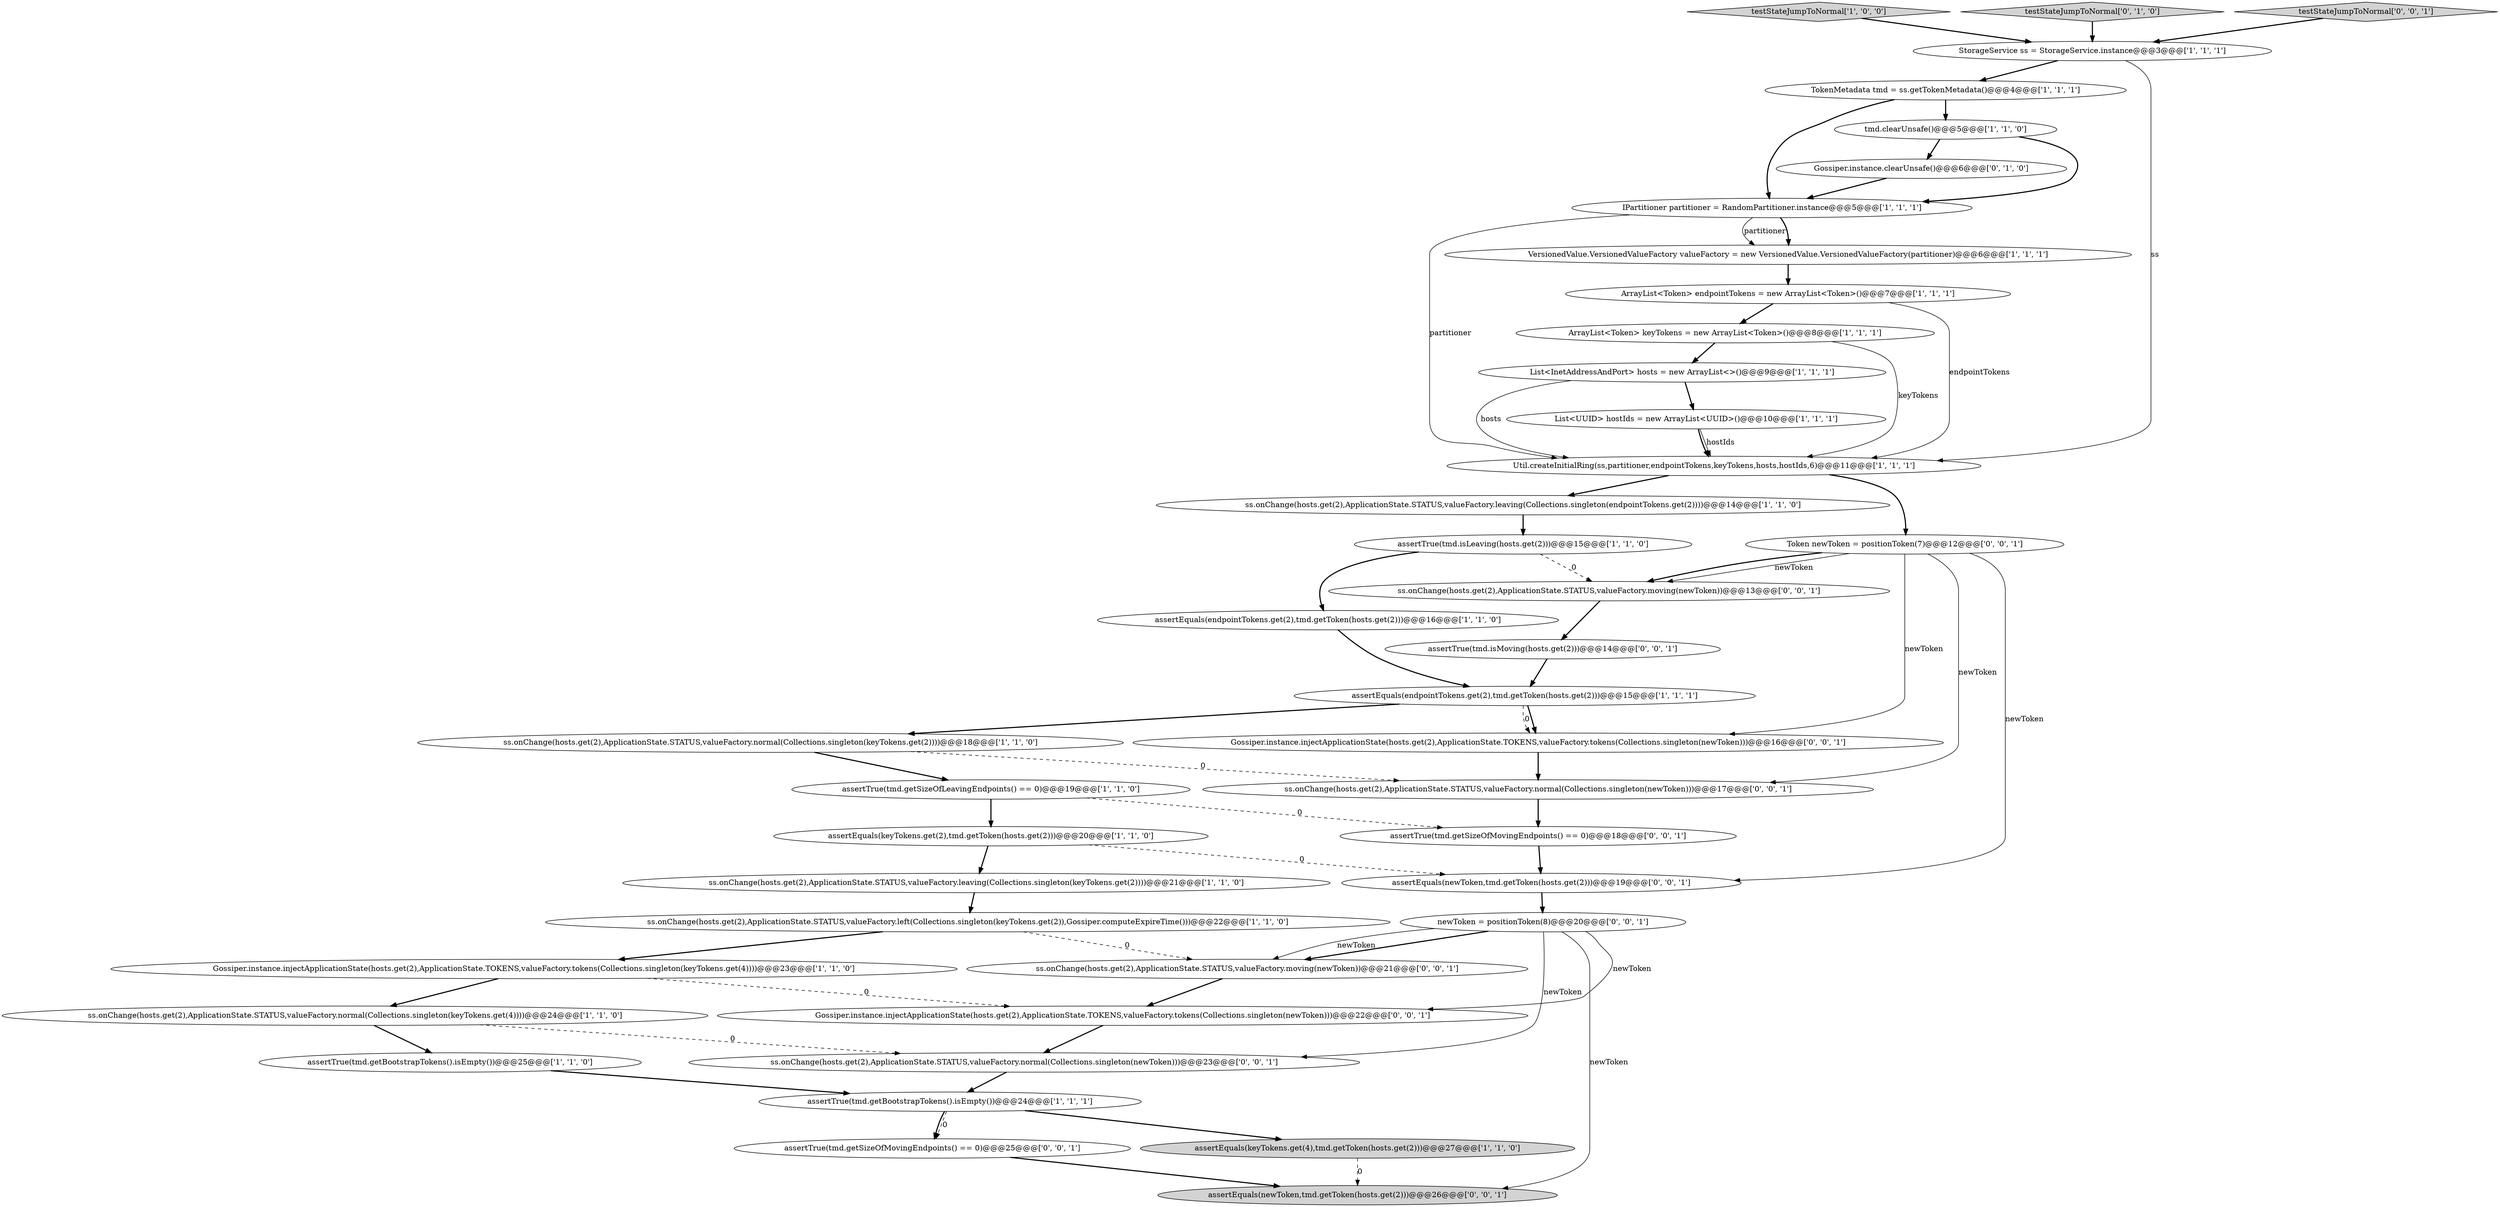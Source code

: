 digraph {
19 [style = filled, label = "List<UUID> hostIds = new ArrayList<UUID>()@@@10@@@['1', '1', '1']", fillcolor = white, shape = ellipse image = "AAA0AAABBB1BBB"];
12 [style = filled, label = "assertTrue(tmd.getBootstrapTokens().isEmpty())@@@25@@@['1', '1', '0']", fillcolor = white, shape = ellipse image = "AAA0AAABBB1BBB"];
25 [style = filled, label = "Gossiper.instance.clearUnsafe()@@@6@@@['0', '1', '0']", fillcolor = white, shape = ellipse image = "AAA1AAABBB2BBB"];
28 [style = filled, label = "ss.onChange(hosts.get(2),ApplicationState.STATUS,valueFactory.normal(Collections.singleton(newToken)))@@@17@@@['0', '0', '1']", fillcolor = white, shape = ellipse image = "AAA0AAABBB3BBB"];
32 [style = filled, label = "ss.onChange(hosts.get(2),ApplicationState.STATUS,valueFactory.moving(newToken))@@@21@@@['0', '0', '1']", fillcolor = white, shape = ellipse image = "AAA0AAABBB3BBB"];
33 [style = filled, label = "newToken = positionToken(8)@@@20@@@['0', '0', '1']", fillcolor = white, shape = ellipse image = "AAA0AAABBB3BBB"];
0 [style = filled, label = "ss.onChange(hosts.get(2),ApplicationState.STATUS,valueFactory.leaving(Collections.singleton(keyTokens.get(2))))@@@21@@@['1', '1', '0']", fillcolor = white, shape = ellipse image = "AAA0AAABBB1BBB"];
22 [style = filled, label = "ss.onChange(hosts.get(2),ApplicationState.STATUS,valueFactory.leaving(Collections.singleton(endpointTokens.get(2))))@@@14@@@['1', '1', '0']", fillcolor = white, shape = ellipse image = "AAA0AAABBB1BBB"];
9 [style = filled, label = "assertEquals(keyTokens.get(4),tmd.getToken(hosts.get(2)))@@@27@@@['1', '1', '0']", fillcolor = lightgray, shape = ellipse image = "AAA0AAABBB1BBB"];
14 [style = filled, label = "Util.createInitialRing(ss,partitioner,endpointTokens,keyTokens,hosts,hostIds,6)@@@11@@@['1', '1', '1']", fillcolor = white, shape = ellipse image = "AAA0AAABBB1BBB"];
7 [style = filled, label = "List<InetAddressAndPort> hosts = new ArrayList<>()@@@9@@@['1', '1', '1']", fillcolor = white, shape = ellipse image = "AAA0AAABBB1BBB"];
20 [style = filled, label = "VersionedValue.VersionedValueFactory valueFactory = new VersionedValue.VersionedValueFactory(partitioner)@@@6@@@['1', '1', '1']", fillcolor = white, shape = ellipse image = "AAA0AAABBB1BBB"];
4 [style = filled, label = "assertTrue(tmd.getSizeOfLeavingEndpoints() == 0)@@@19@@@['1', '1', '0']", fillcolor = white, shape = ellipse image = "AAA0AAABBB1BBB"];
5 [style = filled, label = "ss.onChange(hosts.get(2),ApplicationState.STATUS,valueFactory.normal(Collections.singleton(keyTokens.get(2))))@@@18@@@['1', '1', '0']", fillcolor = white, shape = ellipse image = "AAA0AAABBB1BBB"];
6 [style = filled, label = "TokenMetadata tmd = ss.getTokenMetadata()@@@4@@@['1', '1', '1']", fillcolor = white, shape = ellipse image = "AAA0AAABBB1BBB"];
30 [style = filled, label = "assertTrue(tmd.getSizeOfMovingEndpoints() == 0)@@@18@@@['0', '0', '1']", fillcolor = white, shape = ellipse image = "AAA0AAABBB3BBB"];
38 [style = filled, label = "assertTrue(tmd.isMoving(hosts.get(2)))@@@14@@@['0', '0', '1']", fillcolor = white, shape = ellipse image = "AAA0AAABBB3BBB"];
34 [style = filled, label = "ss.onChange(hosts.get(2),ApplicationState.STATUS,valueFactory.moving(newToken))@@@13@@@['0', '0', '1']", fillcolor = white, shape = ellipse image = "AAA0AAABBB3BBB"];
2 [style = filled, label = "assertEquals(keyTokens.get(2),tmd.getToken(hosts.get(2)))@@@20@@@['1', '1', '0']", fillcolor = white, shape = ellipse image = "AAA0AAABBB1BBB"];
35 [style = filled, label = "assertEquals(newToken,tmd.getToken(hosts.get(2)))@@@26@@@['0', '0', '1']", fillcolor = lightgray, shape = ellipse image = "AAA0AAABBB3BBB"];
10 [style = filled, label = "testStateJumpToNormal['1', '0', '0']", fillcolor = lightgray, shape = diamond image = "AAA0AAABBB1BBB"];
26 [style = filled, label = "testStateJumpToNormal['0', '1', '0']", fillcolor = lightgray, shape = diamond image = "AAA0AAABBB2BBB"];
11 [style = filled, label = "ArrayList<Token> keyTokens = new ArrayList<Token>()@@@8@@@['1', '1', '1']", fillcolor = white, shape = ellipse image = "AAA0AAABBB1BBB"];
13 [style = filled, label = "tmd.clearUnsafe()@@@5@@@['1', '1', '0']", fillcolor = white, shape = ellipse image = "AAA0AAABBB1BBB"];
36 [style = filled, label = "assertEquals(newToken,tmd.getToken(hosts.get(2)))@@@19@@@['0', '0', '1']", fillcolor = white, shape = ellipse image = "AAA0AAABBB3BBB"];
21 [style = filled, label = "assertTrue(tmd.isLeaving(hosts.get(2)))@@@15@@@['1', '1', '0']", fillcolor = white, shape = ellipse image = "AAA0AAABBB1BBB"];
29 [style = filled, label = "Token newToken = positionToken(7)@@@12@@@['0', '0', '1']", fillcolor = white, shape = ellipse image = "AAA0AAABBB3BBB"];
8 [style = filled, label = "Gossiper.instance.injectApplicationState(hosts.get(2),ApplicationState.TOKENS,valueFactory.tokens(Collections.singleton(keyTokens.get(4))))@@@23@@@['1', '1', '0']", fillcolor = white, shape = ellipse image = "AAA0AAABBB1BBB"];
18 [style = filled, label = "StorageService ss = StorageService.instance@@@3@@@['1', '1', '1']", fillcolor = white, shape = ellipse image = "AAA0AAABBB1BBB"];
3 [style = filled, label = "IPartitioner partitioner = RandomPartitioner.instance@@@5@@@['1', '1', '1']", fillcolor = white, shape = ellipse image = "AAA0AAABBB1BBB"];
40 [style = filled, label = "assertTrue(tmd.getSizeOfMovingEndpoints() == 0)@@@25@@@['0', '0', '1']", fillcolor = white, shape = ellipse image = "AAA0AAABBB3BBB"];
39 [style = filled, label = "Gossiper.instance.injectApplicationState(hosts.get(2),ApplicationState.TOKENS,valueFactory.tokens(Collections.singleton(newToken)))@@@22@@@['0', '0', '1']", fillcolor = white, shape = ellipse image = "AAA0AAABBB3BBB"];
1 [style = filled, label = "ss.onChange(hosts.get(2),ApplicationState.STATUS,valueFactory.left(Collections.singleton(keyTokens.get(2)),Gossiper.computeExpireTime()))@@@22@@@['1', '1', '0']", fillcolor = white, shape = ellipse image = "AAA0AAABBB1BBB"];
27 [style = filled, label = "testStateJumpToNormal['0', '0', '1']", fillcolor = lightgray, shape = diamond image = "AAA0AAABBB3BBB"];
23 [style = filled, label = "ss.onChange(hosts.get(2),ApplicationState.STATUS,valueFactory.normal(Collections.singleton(keyTokens.get(4))))@@@24@@@['1', '1', '0']", fillcolor = white, shape = ellipse image = "AAA0AAABBB1BBB"];
17 [style = filled, label = "ArrayList<Token> endpointTokens = new ArrayList<Token>()@@@7@@@['1', '1', '1']", fillcolor = white, shape = ellipse image = "AAA0AAABBB1BBB"];
31 [style = filled, label = "ss.onChange(hosts.get(2),ApplicationState.STATUS,valueFactory.normal(Collections.singleton(newToken)))@@@23@@@['0', '0', '1']", fillcolor = white, shape = ellipse image = "AAA0AAABBB3BBB"];
24 [style = filled, label = "assertEquals(endpointTokens.get(2),tmd.getToken(hosts.get(2)))@@@15@@@['1', '1', '1']", fillcolor = white, shape = ellipse image = "AAA0AAABBB1BBB"];
37 [style = filled, label = "Gossiper.instance.injectApplicationState(hosts.get(2),ApplicationState.TOKENS,valueFactory.tokens(Collections.singleton(newToken)))@@@16@@@['0', '0', '1']", fillcolor = white, shape = ellipse image = "AAA0AAABBB3BBB"];
15 [style = filled, label = "assertTrue(tmd.getBootstrapTokens().isEmpty())@@@24@@@['1', '1', '1']", fillcolor = white, shape = ellipse image = "AAA0AAABBB1BBB"];
16 [style = filled, label = "assertEquals(endpointTokens.get(2),tmd.getToken(hosts.get(2)))@@@16@@@['1', '1', '0']", fillcolor = white, shape = ellipse image = "AAA0AAABBB1BBB"];
2->36 [style = dashed, label="0"];
28->30 [style = bold, label=""];
39->31 [style = bold, label=""];
33->31 [style = solid, label="newToken"];
24->37 [style = bold, label=""];
16->24 [style = bold, label=""];
25->3 [style = bold, label=""];
26->18 [style = bold, label=""];
7->14 [style = solid, label="hosts"];
29->28 [style = solid, label="newToken"];
15->9 [style = bold, label=""];
1->32 [style = dashed, label="0"];
23->31 [style = dashed, label="0"];
3->20 [style = solid, label="partitioner"];
18->14 [style = solid, label="ss"];
15->40 [style = bold, label=""];
12->15 [style = bold, label=""];
13->25 [style = bold, label=""];
21->16 [style = bold, label=""];
32->39 [style = bold, label=""];
17->14 [style = solid, label="endpointTokens"];
1->8 [style = bold, label=""];
8->23 [style = bold, label=""];
11->14 [style = solid, label="keyTokens"];
19->14 [style = solid, label="hostIds"];
6->13 [style = bold, label=""];
33->32 [style = bold, label=""];
33->32 [style = solid, label="newToken"];
29->34 [style = solid, label="newToken"];
0->1 [style = bold, label=""];
38->24 [style = bold, label=""];
5->4 [style = bold, label=""];
3->20 [style = bold, label=""];
4->2 [style = bold, label=""];
10->18 [style = bold, label=""];
11->7 [style = bold, label=""];
34->38 [style = bold, label=""];
29->37 [style = solid, label="newToken"];
4->30 [style = dashed, label="0"];
14->29 [style = bold, label=""];
29->34 [style = bold, label=""];
33->35 [style = solid, label="newToken"];
23->12 [style = bold, label=""];
37->28 [style = bold, label=""];
15->40 [style = dashed, label="0"];
6->3 [style = bold, label=""];
17->11 [style = bold, label=""];
27->18 [style = bold, label=""];
36->33 [style = bold, label=""];
3->14 [style = solid, label="partitioner"];
13->3 [style = bold, label=""];
20->17 [style = bold, label=""];
33->39 [style = solid, label="newToken"];
21->34 [style = dashed, label="0"];
2->0 [style = bold, label=""];
19->14 [style = bold, label=""];
22->21 [style = bold, label=""];
7->19 [style = bold, label=""];
8->39 [style = dashed, label="0"];
9->35 [style = dashed, label="0"];
40->35 [style = bold, label=""];
31->15 [style = bold, label=""];
24->5 [style = bold, label=""];
29->36 [style = solid, label="newToken"];
24->37 [style = dashed, label="0"];
30->36 [style = bold, label=""];
5->28 [style = dashed, label="0"];
18->6 [style = bold, label=""];
14->22 [style = bold, label=""];
}
